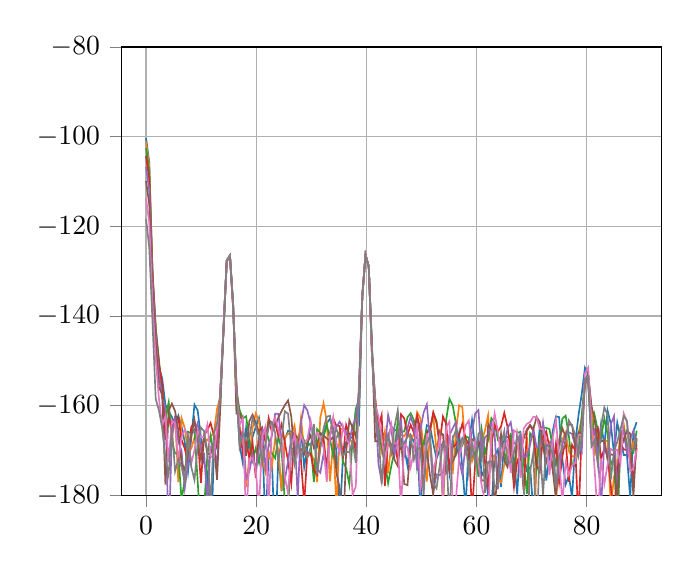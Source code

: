 % This file was created by matplotlib2tikz v0.6.18.
\begin{tikzpicture}

\definecolor{color0}{rgb}{0.122,0.467,0.706}
\definecolor{color1}{rgb}{1,0.498,0.055}
\definecolor{color2}{rgb}{0.173,0.627,0.173}
\definecolor{color3}{rgb}{0.839,0.153,0.157}
\definecolor{color4}{rgb}{0.58,0.404,0.741}
\definecolor{color5}{rgb}{0.549,0.337,0.294}
\definecolor{color6}{rgb}{0.89,0.467,0.761}

\begin{axis}[
tick align=outside,
tick pos=left,
x grid style={white!69.02!black},
xmajorgrids,
xmin=-4.453, xmax=93.516,
y grid style={white!69.02!black},
ymajorgrids,
ymin=-180, ymax=-80
]
\addplot [semithick, color0, forget plot]
table [row sep=\\]{%
0	-100.272 \\
0.586	-105.754 \\
1.172	-130.867 \\
1.758	-142.833 \\
2.344	-151.384 \\
2.93	-153.929 \\
3.516	-159.791 \\
4.102	-161.28 \\
4.688	-162.518 \\
5.273	-164.377 \\
5.859	-162.234 \\
6.445	-164.621 \\
7.031	-168.152 \\
7.617	-174.759 \\
8.203	-167.393 \\
8.789	-159.784 \\
9.375	-161.098 \\
9.961	-167.076 \\
10.547	-172.884 \\
11.133	-174.88 \\
11.719	-193.874 \\
12.305	-170.899 \\
12.891	-168.736 \\
13.477	-157.356 \\
14.062	-142.971 \\
14.648	-127.627 \\
15.234	-126.446 \\
15.82	-137.564 \\
16.406	-157.229 \\
16.992	-168.78 \\
17.578	-172.865 \\
18.164	-164.983 \\
18.75	-169.961 \\
19.336	-167.005 \\
19.922	-164.753 \\
20.508	-162.7 \\
21.094	-167.0 \\
21.68	-186.921 \\
22.266	-170.616 \\
22.852	-172.405 \\
23.438	-191.388 \\
24.023	-170.769 \\
24.609	-179.087 \\
25.195	-167.519 \\
25.781	-165.646 \\
26.367	-165.778 \\
26.953	-168.037 \\
27.539	-167.25 \\
28.125	-165.394 \\
28.711	-173.764 \\
29.297	-169.262 \\
29.883	-164.008 \\
30.469	-167.373 \\
31.055	-169.063 \\
31.641	-166.154 \\
32.227	-166.356 \\
32.812	-163.907 \\
33.398	-162.926 \\
33.984	-165.109 \\
34.57	-170.333 \\
35.156	-186.077 \\
35.742	-171.443 \\
36.328	-168.159 \\
36.914	-167.0 \\
37.5	-167.194 \\
38.086	-161.396 \\
38.672	-163.658 \\
39.258	-135.451 \\
39.844	-126.354 \\
40.43	-129.004 \\
41.016	-147.605 \\
41.602	-161.443 \\
42.188	-168.084 \\
42.773	-165.738 \\
43.359	-167.144 \\
43.945	-166.903 \\
44.531	-164.698 \\
45.117	-165.406 \\
45.703	-165.605 \\
46.289	-169.114 \\
46.875	-169.516 \\
47.461	-173.379 \\
48.047	-166.645 \\
48.633	-168.053 \\
49.219	-166.341 \\
49.805	-183.765 \\
50.391	-169.154 \\
50.977	-164.387 \\
51.562	-164.714 \\
52.148	-168.44 \\
52.734	-171.817 \\
53.32	-169.911 \\
53.906	-168.164 \\
54.492	-168.303 \\
55.078	-174.975 \\
55.664	-167.617 \\
56.25	-170.66 \\
56.836	-166.157 \\
57.422	-173.762 \\
58.008	-182.886 \\
58.594	-168.334 \\
59.18	-163.203 \\
59.766	-169.589 \\
60.352	-167.215 \\
60.938	-175.589 \\
61.523	-174.28 \\
62.109	-180.194 \\
62.695	-183.212 \\
63.281	-171.248 \\
63.867	-169.816 \\
64.453	-178.186 \\
65.039	-167.059 \\
65.625	-167.049 \\
66.211	-166.726 \\
66.797	-172.08 \\
67.383	-179.794 \\
67.969	-166.822 \\
68.555	-170.64 \\
69.141	-174.551 \\
69.727	-173.729 \\
70.312	-183.542 \\
70.898	-174.046 \\
71.484	-164.64 \\
72.07	-165.305 \\
72.656	-176.705 \\
73.242	-171.226 \\
73.828	-165.722 \\
74.414	-162.4 \\
75	-162.567 \\
75.586	-172.002 \\
76.172	-177.612 \\
76.758	-175.586 \\
77.344	-180.499 \\
77.93	-168.281 \\
78.516	-162.13 \\
79.102	-157.365 \\
79.688	-151.528 \\
80.273	-152.945 \\
80.859	-162.303 \\
81.445	-169.274 \\
82.031	-170.003 \\
82.617	-163.956 \\
83.203	-168.946 \\
83.789	-161.105 \\
84.375	-164.099 \\
84.961	-170.761 \\
85.547	-163.795 \\
86.133	-167.215 \\
86.719	-171.029 \\
87.305	-171.005 \\
87.891	-180.545 \\
88.477	-165.855 \\
89.062	-163.699 \\
};
\addplot [semithick, color1, forget plot]
table [row sep=\\]{%
0	-101.132 \\
0.586	-106.57 \\
1.172	-130.143 \\
1.758	-142.662 \\
2.344	-150.637 \\
2.93	-156.494 \\
3.516	-162.584 \\
4.102	-159.489 \\
4.688	-167.362 \\
5.273	-162.454 \\
5.859	-177.076 \\
6.445	-162.763 \\
7.031	-165.055 \\
7.617	-170.348 \\
8.203	-169.621 \\
8.789	-167.121 \\
9.375	-166.109 \\
9.961	-169.959 \\
10.547	-167.318 \\
11.133	-167.722 \\
11.719	-166.72 \\
12.305	-166.298 \\
12.891	-160.742 \\
13.477	-158.024 \\
14.062	-143.032 \\
14.648	-127.604 \\
15.234	-126.471 \\
15.82	-137.633 \\
16.406	-160.033 \\
16.992	-164.882 \\
17.578	-167.54 \\
18.164	-178.172 \\
18.75	-171.563 \\
19.336	-164.959 \\
19.922	-161.729 \\
20.508	-163.353 \\
21.094	-171.699 \\
21.68	-174.889 \\
22.266	-170.275 \\
22.852	-173.496 \\
23.438	-167.321 \\
24.023	-169.898 \\
24.609	-178.949 \\
25.195	-167.192 \\
25.781	-166.226 \\
26.367	-166.543 \\
26.953	-164.415 \\
27.539	-169.804 \\
28.125	-162.781 \\
28.711	-169.75 \\
29.297	-171.441 \\
29.883	-170.681 \\
30.469	-172.018 \\
31.055	-177.075 \\
31.641	-162.632 \\
32.227	-159.443 \\
32.812	-163.512 \\
33.398	-176.884 \\
33.984	-167.836 \\
34.57	-182.763 \\
35.156	-165.243 \\
35.742	-165.168 \\
36.328	-165.876 \\
36.914	-167.195 \\
37.5	-168.485 \\
38.086	-161.383 \\
38.672	-159.387 \\
39.258	-135.727 \\
39.844	-126.477 \\
40.43	-129.101 \\
41.016	-148.584 \\
41.602	-158.312 \\
42.188	-167.916 \\
42.773	-170.373 \\
43.359	-165.853 \\
43.945	-175.123 \\
44.531	-168.526 \\
45.117	-168.715 \\
45.703	-165.079 \\
46.289	-166.478 \\
46.875	-166.833 \\
47.461	-165.559 \\
48.047	-167.533 \\
48.633	-166.425 \\
49.219	-161.439 \\
49.805	-162.838 \\
50.391	-169.68 \\
50.977	-176.931 \\
51.562	-165.505 \\
52.148	-162.215 \\
52.734	-170.429 \\
53.32	-165.23 \\
53.906	-182.587 \\
54.492	-167.791 \\
55.078	-166.663 \\
55.664	-175.283 \\
56.25	-165.929 \\
56.836	-159.926 \\
57.422	-160.333 \\
58.008	-170.597 \\
58.594	-168.878 \\
59.18	-172.443 \\
59.766	-170.079 \\
60.352	-173.152 \\
60.938	-168.155 \\
61.523	-165.524 \\
62.109	-162.115 \\
62.695	-171.244 \\
63.281	-171.198 \\
63.867	-176.482 \\
64.453	-177.118 \\
65.039	-173.093 \\
65.625	-169.856 \\
66.211	-170.565 \\
66.797	-176.459 \\
67.383	-168.755 \\
67.969	-170.538 \\
68.555	-167.137 \\
69.141	-167.095 \\
69.727	-185.893 \\
70.312	-198.931 \\
70.898	-169.296 \\
71.484	-169.421 \\
72.07	-166.845 \\
72.656	-169.382 \\
73.242	-168.139 \\
73.828	-169.446 \\
74.414	-180.584 \\
75	-174.369 \\
75.586	-167.556 \\
76.172	-166.03 \\
76.758	-170.142 \\
77.344	-171.394 \\
77.93	-171.138 \\
78.516	-166.11 \\
79.102	-162.961 \\
79.688	-155.403 \\
80.273	-153.375 \\
80.859	-160.29 \\
81.445	-171.154 \\
82.031	-165.353 \\
82.617	-167.882 \\
83.203	-167.796 \\
83.789	-167.889 \\
84.375	-182.574 \\
84.961	-175.873 \\
85.547	-174.267 \\
86.133	-165.041 \\
86.719	-164.049 \\
87.305	-169.032 \\
87.891	-171.661 \\
88.477	-168.091 \\
89.062	-169.376 \\
};
\addplot [semithick, color2, forget plot]
table [row sep=\\]{%
0	-102.477 \\
0.586	-107.856 \\
1.172	-130.311 \\
1.758	-142.803 \\
2.344	-149.745 \\
2.93	-157.243 \\
3.516	-163.113 \\
4.102	-159.395 \\
4.688	-167.879 \\
5.273	-170.691 \\
5.859	-170.72 \\
6.445	-181.009 \\
7.031	-176.523 \\
7.617	-165.844 \\
8.203	-166.175 \\
8.789	-165.332 \\
9.375	-176.92 \\
9.961	-188.459 \\
10.547	-182.898 \\
11.133	-170.898 \\
11.719	-166.725 \\
12.305	-171.231 \\
12.891	-165.452 \\
13.477	-160.207 \\
14.062	-142.718 \\
14.648	-127.609 \\
15.234	-126.52 \\
15.82	-137.979 \\
16.406	-156.675 \\
16.992	-161.016 \\
17.578	-162.812 \\
18.164	-162.396 \\
18.75	-167.572 \\
19.336	-172.163 \\
19.922	-169.466 \\
20.508	-172.708 \\
21.094	-167.464 \\
21.68	-164.93 \\
22.266	-167.549 \\
22.852	-170.577 \\
23.438	-171.731 \\
24.023	-166.941 \\
24.609	-169.819 \\
25.195	-181.673 \\
25.781	-182.997 \\
26.367	-169.586 \\
26.953	-169.558 \\
27.539	-168.437 \\
28.125	-166.288 \\
28.711	-167.835 \\
29.297	-168.953 \\
29.883	-168.463 \\
30.469	-177.055 \\
31.055	-165.237 \\
31.641	-166.114 \\
32.227	-167.051 \\
32.812	-164.23 \\
33.398	-167.489 \\
33.984	-171.202 \\
34.57	-167.192 \\
35.156	-165.84 \\
35.742	-172.487 \\
36.328	-173.907 \\
36.914	-177.628 \\
37.5	-167.623 \\
38.086	-160.665 \\
38.672	-158.662 \\
39.258	-135.789 \\
39.844	-126.382 \\
40.43	-128.918 \\
41.016	-147.162 \\
41.602	-162.424 \\
42.188	-164.639 \\
42.773	-169.39 \\
43.359	-172.749 \\
43.945	-177.312 \\
44.531	-173.42 \\
45.117	-170.124 \\
45.703	-163.27 \\
46.289	-165.708 \\
46.875	-165.791 \\
47.461	-162.57 \\
48.047	-161.699 \\
48.633	-163.262 \\
49.219	-173.9 \\
49.805	-170.294 \\
50.391	-168.188 \\
50.977	-165.475 \\
51.562	-165.429 \\
52.148	-161.629 \\
52.734	-163.372 \\
53.32	-168.559 \\
53.906	-180.863 \\
54.492	-163.088 \\
55.078	-158.481 \\
55.664	-159.904 \\
56.25	-163.883 \\
56.836	-169.774 \\
57.422	-168.896 \\
58.008	-166.834 \\
58.594	-167.184 \\
59.18	-171.315 \\
59.766	-170.408 \\
60.352	-175.867 \\
60.938	-165.447 \\
61.523	-170.68 \\
62.109	-167.675 \\
62.695	-162.804 \\
63.281	-163.997 \\
63.867	-167.572 \\
64.453	-166.868 \\
65.039	-170.452 \\
65.625	-173.102 \\
66.211	-166.092 \\
66.797	-175.767 \\
67.383	-166.087 \\
67.969	-165.849 \\
68.555	-172.692 \\
69.141	-179.691 \\
69.727	-166.183 \\
70.312	-167.146 \\
70.898	-173.899 \\
71.484	-167.265 \\
72.07	-164.866 \\
72.656	-164.971 \\
73.242	-165.219 \\
73.828	-169.154 \\
74.414	-173.165 \\
75	-168.231 \\
75.586	-162.888 \\
76.172	-162.234 \\
76.758	-166.695 \\
77.344	-173.278 \\
77.93	-172.84 \\
78.516	-169.755 \\
79.102	-162.065 \\
79.688	-154.164 \\
80.273	-154.265 \\
80.859	-167.585 \\
81.445	-162.127 \\
82.031	-165.626 \\
82.617	-167.258 \\
83.203	-162.871 \\
83.789	-166.362 \\
84.375	-173.185 \\
84.961	-171.643 \\
85.547	-189.123 \\
86.133	-168.157 \\
86.719	-165.184 \\
87.305	-168.651 \\
87.891	-170.062 \\
88.477	-170.488 \\
89.062	-165.576 \\
};
\addplot [semithick, color3, forget plot]
table [row sep=\\]{%
0	-104.327 \\
0.586	-109.628 \\
1.172	-130.66 \\
1.758	-143.732 \\
2.344	-150.733 \\
2.93	-155.164 \\
3.516	-167.686 \\
4.102	-162.6 \\
4.688	-165.155 \\
5.273	-162.614 \\
5.859	-162.7 \\
6.445	-167.635 \\
7.031	-169.587 \\
7.617	-172.432 \\
8.203	-164.834 \\
8.789	-163.686 \\
9.375	-166.519 \\
9.961	-177.241 \\
10.547	-166.588 \\
11.133	-165.473 \\
11.719	-163.884 \\
12.305	-166.657 \\
12.891	-169.067 \\
13.477	-156.304 \\
14.062	-143.64 \\
14.648	-127.772 \\
15.234	-126.673 \\
15.82	-138.42 \\
16.406	-154.883 \\
16.992	-165.293 \\
17.578	-170.71 \\
18.164	-168.144 \\
18.75	-171.683 \\
19.336	-168.236 \\
19.922	-176.125 \\
20.508	-165.685 \\
21.094	-164.866 \\
21.68	-168.111 \\
22.266	-162.8 \\
22.852	-165.964 \\
23.438	-163.834 \\
24.023	-166.747 \\
24.609	-164.16 \\
25.195	-168.234 \\
25.781	-172.318 \\
26.367	-177.354 \\
26.953	-166.347 \\
27.539	-167.268 \\
28.125	-172.18 \\
28.711	-181.861 \\
29.297	-170.421 \\
29.883	-170.651 \\
30.469	-174.42 \\
31.055	-175.422 \\
31.641	-168.535 \\
32.227	-167.322 \\
32.812	-173.962 \\
33.398	-166.018 \\
33.984	-162.862 \\
34.57	-164.531 \\
35.156	-164.515 \\
35.742	-171.734 \\
36.328	-164.318 \\
36.914	-166.5 \\
37.5	-166.168 \\
38.086	-170.566 \\
38.672	-154.88 \\
39.258	-135.68 \\
39.844	-126.32 \\
40.43	-129.018 \\
41.016	-148.838 \\
41.602	-158.466 \\
42.188	-164.818 \\
42.773	-162.104 \\
43.359	-177.927 \\
43.945	-167.709 \\
44.531	-169.776 \\
45.117	-168.277 \\
45.703	-172.366 \\
46.289	-161.946 \\
46.875	-162.833 \\
47.461	-166.492 \\
48.047	-164.309 \\
48.633	-166.084 \\
49.219	-162.157 \\
49.805	-165.39 \\
50.391	-176.742 \\
50.977	-166.018 \\
51.562	-165.415 \\
52.148	-161.498 \\
52.734	-163.906 \\
53.32	-168.507 \\
53.906	-162.434 \\
54.492	-164.076 \\
55.078	-173.95 \\
55.664	-169.283 \\
56.25	-168.737 \\
56.836	-166.529 \\
57.422	-164.083 \\
58.008	-167.203 \\
58.594	-168.761 \\
59.18	-183.557 \\
59.766	-172.717 \\
60.352	-168.195 \\
60.938	-168.211 \\
61.523	-172.632 \\
62.109	-178.081 \\
62.695	-168.705 \\
63.281	-164.394 \\
63.867	-165.813 \\
64.453	-164.641 \\
65.039	-161.609 \\
65.625	-164.727 \\
66.211	-170.538 \\
66.797	-178.132 \\
67.383	-172.437 \\
67.969	-170.559 \\
68.555	-178.922 \\
69.141	-165.646 \\
69.727	-164.464 \\
70.312	-165.597 \\
70.898	-173.426 \\
71.484	-174.81 \\
72.07	-166.903 \\
72.656	-165.721 \\
73.242	-169.447 \\
73.828	-174.133 \\
74.414	-168.464 \\
75	-177.064 \\
75.586	-171.381 \\
76.172	-167.526 \\
76.758	-176.978 \\
77.344	-168.739 \\
77.93	-169.954 \\
78.516	-185.771 \\
79.102	-165.165 \\
79.688	-154.571 \\
80.273	-154.935 \\
80.859	-164.821 \\
81.445	-166.286 \\
82.031	-165.042 \\
82.617	-171.888 \\
83.203	-169.543 \\
83.789	-170.99 \\
84.375	-177.738 \\
84.961	-184.96 \\
85.547	-174.8 \\
86.133	-168.523 \\
86.719	-169.726 \\
87.305	-169.986 \\
87.891	-171.945 \\
88.477	-176.338 \\
89.062	-169.474 \\
};
\addplot [semithick, color4, forget plot]
table [row sep=\\]{%
0	-106.773 \\
0.586	-112.018 \\
1.172	-131.918 \\
1.758	-144.229 \\
2.344	-153.237 \\
2.93	-158.388 \\
3.516	-160.449 \\
4.102	-189.879 \\
4.688	-166.599 \\
5.273	-162.7 \\
5.859	-168.019 \\
6.445	-170.061 \\
7.031	-178.368 \\
7.617	-173.031 \\
8.203	-166.266 \\
8.789	-165.762 \\
9.375	-163.887 \\
9.961	-169.769 \\
10.547	-170.705 \\
11.133	-181.508 \\
11.719	-169.166 \\
12.305	-169.126 \\
12.891	-173.448 \\
13.477	-157.476 \\
14.062	-142.978 \\
14.648	-127.75 \\
15.234	-126.655 \\
15.82	-138.265 \\
16.406	-155.54 \\
16.992	-168.408 \\
17.578	-165.456 \\
18.164	-176.211 \\
18.75	-174.756 \\
19.336	-170.769 \\
19.922	-174.34 \\
20.508	-169.483 \\
21.094	-165.775 \\
21.68	-173.677 \\
22.266	-168.702 \\
22.852	-166.665 \\
23.438	-161.815 \\
24.023	-161.836 \\
24.609	-168.017 \\
25.195	-176.588 \\
25.781	-172.378 \\
26.367	-167.166 \\
26.953	-165.921 \\
27.539	-180.83 \\
28.125	-163.877 \\
28.711	-159.897 \\
29.297	-161.11 \\
29.883	-164.045 \\
30.469	-166.902 \\
31.055	-174.104 \\
31.641	-174.953 \\
32.227	-170.716 \\
32.812	-174.881 \\
33.398	-166.37 \\
33.984	-165.544 \\
34.57	-164.723 \\
35.156	-163.602 \\
35.742	-164.767 \\
36.328	-165.989 \\
36.914	-168.098 \\
37.5	-164.374 \\
38.086	-162.848 \\
38.672	-156.821 \\
39.258	-135.759 \\
39.844	-126.353 \\
40.43	-128.925 \\
41.016	-147.662 \\
41.602	-158.695 \\
42.188	-172.979 \\
42.773	-176.942 \\
43.359	-169.535 \\
43.945	-162.069 \\
44.531	-165.271 \\
45.117	-171.028 \\
45.703	-166.411 \\
46.289	-163.393 \\
46.875	-171.604 \\
47.461	-165.031 \\
48.047	-162.419 \\
48.633	-164.741 \\
49.219	-174.404 \\
49.805	-165.498 \\
50.391	-161.552 \\
50.977	-159.733 \\
51.562	-168.001 \\
52.148	-179.145 \\
52.734	-175.328 \\
53.32	-175.523 \\
53.906	-174.856 \\
54.492	-171.214 \\
55.078	-166.645 \\
55.664	-165.076 \\
56.25	-163.67 \\
56.836	-172.049 \\
57.422	-175.399 \\
58.008	-168.787 \\
58.594	-169.633 \\
59.18	-165.931 \\
59.766	-161.724 \\
60.352	-161.009 \\
60.938	-171.423 \\
61.523	-167.048 \\
62.109	-166.528 \\
62.695	-163.876 \\
63.281	-166.253 \\
63.867	-178.647 \\
64.453	-171.122 \\
65.039	-169.708 \\
65.625	-165.039 \\
66.211	-163.726 \\
66.797	-168.486 \\
67.383	-168.42 \\
67.969	-166.404 \\
68.555	-171.431 \\
69.141	-171.259 \\
69.727	-168.761 \\
70.312	-165.124 \\
70.898	-169.367 \\
71.484	-168.994 \\
72.07	-163.74 \\
72.656	-168.905 \\
73.242	-168.466 \\
73.828	-167.554 \\
74.414	-178.563 \\
75	-174.52 \\
75.586	-168.642 \\
76.172	-166.307 \\
76.758	-165.951 \\
77.344	-166.311 \\
77.93	-169.063 \\
78.516	-168.83 \\
79.102	-170.385 \\
79.688	-154.1 \\
80.273	-154.994 \\
80.859	-167.11 \\
81.445	-165.368 \\
82.031	-170.788 \\
82.617	-182.637 \\
83.203	-167.921 \\
83.789	-171.885 \\
84.375	-164.161 \\
84.961	-162.352 \\
85.547	-181.393 \\
86.133	-165.552 \\
86.719	-165.738 \\
87.305	-170.603 \\
87.891	-167.511 \\
88.477	-165.588 \\
89.062	-169.142 \\
};
\addplot [semithick, color5, forget plot]
table [row sep=\\]{%
0	-109.913 \\
0.586	-115.144 \\
1.172	-133.903 \\
1.758	-146.061 \\
2.344	-155.975 \\
2.93	-157.427 \\
3.516	-177.602 \\
4.102	-161.134 \\
4.688	-159.555 \\
5.273	-161.226 \\
5.859	-165.422 \\
6.445	-172.775 \\
7.031	-174.341 \\
7.617	-170.594 \\
8.203	-166.892 \\
8.789	-163.132 \\
9.375	-168.208 \\
9.961	-172.0 \\
10.547	-166.545 \\
11.133	-170.809 \\
11.719	-170.729 \\
12.305	-168.409 \\
12.891	-176.534 \\
13.477	-160.442 \\
14.062	-142.271 \\
14.648	-127.655 \\
15.234	-126.596 \\
15.82	-137.699 \\
16.406	-161.767 \\
16.992	-161.67 \\
17.578	-164.098 \\
18.164	-171.26 \\
18.75	-163.43 \\
19.336	-162.032 \\
19.922	-163.815 \\
20.508	-165.968 \\
21.094	-169.111 \\
21.68	-169.411 \\
22.266	-163.241 \\
22.852	-163.795 \\
23.438	-164.61 \\
24.023	-162.638 \\
24.609	-161.201 \\
25.195	-159.912 \\
25.781	-158.851 \\
26.367	-162.459 \\
26.953	-171.393 \\
27.539	-170.095 \\
28.125	-169.717 \\
28.711	-170.801 \\
29.297	-168.213 \\
29.883	-166.625 \\
30.469	-169.455 \\
31.055	-168.565 \\
31.641	-166.187 \\
32.227	-166.683 \\
32.812	-167.346 \\
33.398	-167.793 \\
33.984	-166.947 \\
34.57	-174.968 \\
35.156	-178.427 \\
35.742	-189.791 \\
36.328	-170.462 \\
36.914	-163.22 \\
37.5	-164.974 \\
38.086	-167.001 \\
38.672	-158.114 \\
39.258	-135.639 \\
39.844	-126.396 \\
40.43	-128.928 \\
41.016	-146.342 \\
41.602	-167.98 \\
42.188	-167.915 \\
42.773	-168.786 \\
43.359	-169.958 \\
43.945	-166.56 \\
44.531	-169.299 \\
45.117	-172.094 \\
45.703	-173.5 \\
46.289	-167.268 \\
46.875	-177.477 \\
47.461	-177.74 \\
48.047	-168.758 \\
48.633	-169.49 \\
49.219	-163.708 \\
49.805	-166.7 \\
50.391	-172.916 \\
50.977	-170.099 \\
51.562	-175.603 \\
52.148	-179.84 \\
52.734	-171.295 \\
53.32	-165.868 \\
53.906	-166.434 \\
54.492	-175.02 \\
55.078	-173.619 \\
55.664	-172.443 \\
56.25	-170.963 \\
56.836	-169.223 \\
57.422	-167.27 \\
58.008	-168.087 \\
58.594	-170.474 \\
59.18	-167.485 \\
59.766	-167.99 \\
60.352	-173.456 \\
60.938	-176.679 \\
61.523	-176.741 \\
62.109	-164.16 \\
62.695	-165.394 \\
63.281	-183.213 \\
63.867	-174.031 \\
64.453	-166.29 \\
65.039	-172.277 \\
65.625	-173.683 \\
66.211	-168.34 \\
66.797	-176.837 \\
67.383	-166.312 \\
67.969	-170.531 \\
68.555	-167.305 \\
69.141	-165.287 \\
69.727	-164.28 \\
70.312	-165.312 \\
70.898	-162.53 \\
71.484	-163.65 \\
72.07	-169.191 \\
72.656	-172.604 \\
73.242	-169.617 \\
73.828	-174.275 \\
74.414	-180.867 \\
75	-167.715 \\
75.586	-165.088 \\
76.172	-166.94 \\
76.758	-164.171 \\
77.344	-164.327 \\
77.93	-169.023 \\
78.516	-165.885 \\
79.102	-166.441 \\
79.688	-154.233 \\
80.273	-153.044 \\
80.859	-160.021 \\
81.445	-163.135 \\
82.031	-168.804 \\
82.617	-167.98 \\
83.203	-167.724 \\
83.789	-172.028 \\
84.375	-170.832 \\
84.961	-171.107 \\
85.547	-181.791 \\
86.133	-165.702 \\
86.719	-167.933 \\
87.305	-165.493 \\
87.891	-166.275 \\
88.477	-180.441 \\
89.062	-167.203 \\
};
\addplot [semithick, color6, forget plot]
table [row sep=\\]{%
0	-113.797 \\
0.586	-119.246 \\
1.172	-137.16 \\
1.758	-149.479 \\
2.344	-158.539 \\
2.93	-164.453 \\
3.516	-162.364 \\
4.102	-172.564 \\
4.688	-163.348 \\
5.273	-163.892 \\
5.859	-172.273 \\
6.445	-167.057 \\
7.031	-165.271 \\
7.617	-166.853 \\
8.203	-172.936 \\
8.789	-169.954 \\
9.375	-165.672 \\
9.961	-167.137 \\
10.547	-166.986 \\
11.133	-164.263 \\
11.719	-171.244 \\
12.305	-171.603 \\
12.891	-164.984 \\
13.477	-157.559 \\
14.062	-142.588 \\
14.648	-127.705 \\
15.234	-126.675 \\
15.82	-138.049 \\
16.406	-156.748 \\
16.992	-164.269 \\
17.578	-162.75 \\
18.164	-186.184 \\
18.75	-171.815 \\
19.336	-171.709 \\
19.922	-174.308 \\
20.508	-183.034 \\
21.094	-166.911 \\
21.68	-164.703 \\
22.266	-183.451 \\
22.852	-164.526 \\
23.438	-162.763 \\
24.023	-165.232 \\
24.609	-168.418 \\
25.195	-175.863 \\
25.781	-179.557 \\
26.367	-169.165 \\
26.953	-166.511 \\
27.539	-170.807 \\
28.125	-166.545 \\
28.711	-168.425 \\
29.297	-167.484 \\
29.883	-163.332 \\
30.469	-168.043 \\
31.055	-165.99 \\
31.641	-167.223 \\
32.227	-169.391 \\
32.812	-177.05 \\
33.398	-166.746 \\
33.984	-162.567 \\
34.57	-168.303 \\
35.156	-170.554 \\
35.742	-164.534 \\
36.328	-167.361 \\
36.914	-168.532 \\
37.5	-179.893 \\
38.086	-178.012 \\
38.672	-156.217 \\
39.258	-135.631 \\
39.844	-126.33 \\
40.43	-129.024 \\
41.016	-148.596 \\
41.602	-159.94 \\
42.188	-162.312 \\
42.773	-167.171 \\
43.359	-172.682 \\
43.945	-168.244 \\
44.531	-164.206 \\
45.117	-168.521 \\
45.703	-168.422 \\
46.289	-182.628 \\
46.875	-168.458 \\
47.461	-169.33 \\
48.047	-173.733 \\
48.633	-170.208 \\
49.219	-163.939 \\
49.805	-178.654 \\
50.391	-174.374 \\
50.977	-166.754 \\
51.562	-168.208 \\
52.148	-174.83 \\
52.734	-171.262 \\
53.32	-167.043 \\
53.906	-180.712 \\
54.492	-164.79 \\
55.078	-163.586 \\
55.664	-181.19 \\
56.25	-180.976 \\
56.836	-171.785 \\
57.422	-168.16 \\
58.008	-164.461 \\
58.594	-163.349 \\
59.18	-170.693 \\
59.766	-167.857 \\
60.352	-173.241 \\
60.938	-177.902 \\
61.523	-181.105 \\
62.109	-184.741 \\
62.695	-166.699 \\
63.281	-161.773 \\
63.867	-165.743 \\
64.453	-171.858 \\
65.039	-168.438 \\
65.625	-167.749 \\
66.211	-175.014 \\
66.797	-165.516 \\
67.383	-166.057 \\
67.969	-176.092 \\
68.555	-165.149 \\
69.141	-164.068 \\
69.727	-163.671 \\
70.312	-162.478 \\
70.898	-162.596 \\
71.484	-165.173 \\
72.07	-165.233 \\
72.656	-167.89 \\
73.242	-175.508 \\
73.828	-167.214 \\
74.414	-163.095 \\
75	-171.906 \\
75.586	-181.747 \\
76.172	-172.699 \\
76.758	-175.47 \\
77.344	-173.399 \\
77.93	-172.718 \\
78.516	-166.529 \\
79.102	-166.432 \\
79.688	-152.802 \\
80.273	-151.495 \\
80.859	-163.789 \\
81.445	-174.336 \\
82.031	-185.371 \\
82.617	-171.796 \\
83.203	-177.489 \\
83.789	-173.174 \\
84.375	-169.681 \\
84.961	-170.109 \\
85.547	-169.838 \\
86.133	-172.899 \\
86.719	-161.715 \\
87.305	-163.461 \\
87.891	-174.665 \\
88.477	-173.988 \\
89.062	-169.773 \\
};
\addplot [semithick, white!49.804!black, forget plot]
table [row sep=\\]{%
0	-118.357 \\
0.586	-124.807 \\
1.172	-141.367 \\
1.758	-158.531 \\
2.344	-161.064 \\
2.93	-165.016 \\
3.516	-171.786 \\
4.102	-175.42 \\
4.688	-164.837 \\
5.273	-174.66 \\
5.859	-171.963 \\
6.445	-173.649 \\
7.031	-176.99 \\
7.617	-166.436 \\
8.203	-173.641 \\
8.789	-176.599 \\
9.375	-168.84 \\
9.961	-164.88 \\
10.547	-165.733 \\
11.133	-170.077 \\
11.719	-182.394 \\
12.305	-166.341 \\
12.891	-163.815 \\
13.477	-158.04 \\
14.062	-143.351 \\
14.648	-127.899 \\
15.234	-126.809 \\
15.82	-138.348 \\
16.406	-155.928 \\
16.992	-169.225 \\
17.578	-166.259 \\
18.164	-167.783 \\
18.75	-167.278 \\
19.336	-162.771 \\
19.922	-164.791 \\
20.508	-166.972 \\
21.094	-172.91 \\
21.68	-168.52 \\
22.266	-164.904 \\
22.852	-163.748 \\
23.438	-166.03 \\
24.023	-172.516 \\
24.609	-167.581 \\
25.195	-161.256 \\
25.781	-161.813 \\
26.367	-169.387 \\
26.953	-173.058 \\
27.539	-167.783 \\
28.125	-171.53 \\
28.711	-168.669 \\
29.297	-171.655 \\
29.883	-169.326 \\
30.469	-164.074 \\
31.055	-175.314 \\
31.641	-169.638 \\
32.227	-165.092 \\
32.812	-162.477 \\
33.398	-162.267 \\
33.984	-166.61 \\
34.57	-165.252 \\
35.156	-167.388 \\
35.742	-171.122 \\
36.328	-170.311 \\
36.914	-170.401 \\
37.5	-168.018 \\
38.086	-172.769 \\
38.672	-156.784 \\
39.258	-135.817 \\
39.844	-126.442 \\
40.43	-129.015 \\
41.016	-147.862 \\
41.602	-160.715 \\
42.188	-165.952 \\
42.773	-177.438 \\
43.359	-168.832 \\
43.945	-166.572 \\
44.531	-170.41 \\
45.117	-164.667 \\
45.703	-160.988 \\
46.289	-168.992 \\
46.875	-168.298 \\
47.461	-166.967 \\
48.047	-166.614 \\
48.633	-172.033 \\
49.219	-169.697 \\
49.805	-169.493 \\
50.391	-179.939 \\
50.977	-168.476 \\
51.562	-166.64 \\
52.148	-177.384 \\
52.734	-178.472 \\
53.32	-173.317 \\
53.906	-168.376 \\
54.492	-169.479 \\
55.078	-185.96 \\
55.664	-167.439 \\
56.25	-165.489 \\
56.836	-169.904 \\
57.422	-167.285 \\
58.008	-168.046 \\
58.594	-174.945 \\
59.18	-168.386 \\
59.766	-173.068 \\
60.352	-166.223 \\
60.938	-165.803 \\
61.523	-179.431 \\
62.109	-172.475 \\
62.695	-172.419 \\
63.281	-178.104 \\
63.867	-177.572 \\
64.453	-168.798 \\
65.039	-165.68 \\
65.625	-172.845 \\
66.211	-172.626 \\
66.797	-170.53 \\
67.383	-167.028 \\
67.969	-168.109 \\
68.555	-178.37 \\
69.141	-188.181 \\
69.727	-174.699 \\
70.312	-170.468 \\
70.898	-189.692 \\
71.484	-168.996 \\
72.07	-179.843 \\
72.656	-168.757 \\
73.242	-169.279 \\
73.828	-170.748 \\
74.414	-178.257 \\
75	-171.218 \\
75.586	-169.628 \\
76.172	-168.477 \\
76.758	-163.281 \\
77.344	-164.543 \\
77.93	-166.521 \\
78.516	-171.174 \\
79.102	-167.068 \\
79.688	-153.924 \\
80.273	-153.535 \\
80.859	-169.137 \\
81.445	-167.759 \\
82.031	-173.305 \\
82.617	-164.725 \\
83.203	-160.402 \\
83.789	-162.055 \\
84.375	-176.484 \\
84.961	-170.064 \\
85.547	-168.066 \\
86.133	-165.301 \\
86.719	-162.323 \\
87.305	-163.464 \\
87.891	-170.301 \\
88.477	-169.659 \\
89.062	-167.524 \\
};
\end{axis}

\end{tikzpicture}